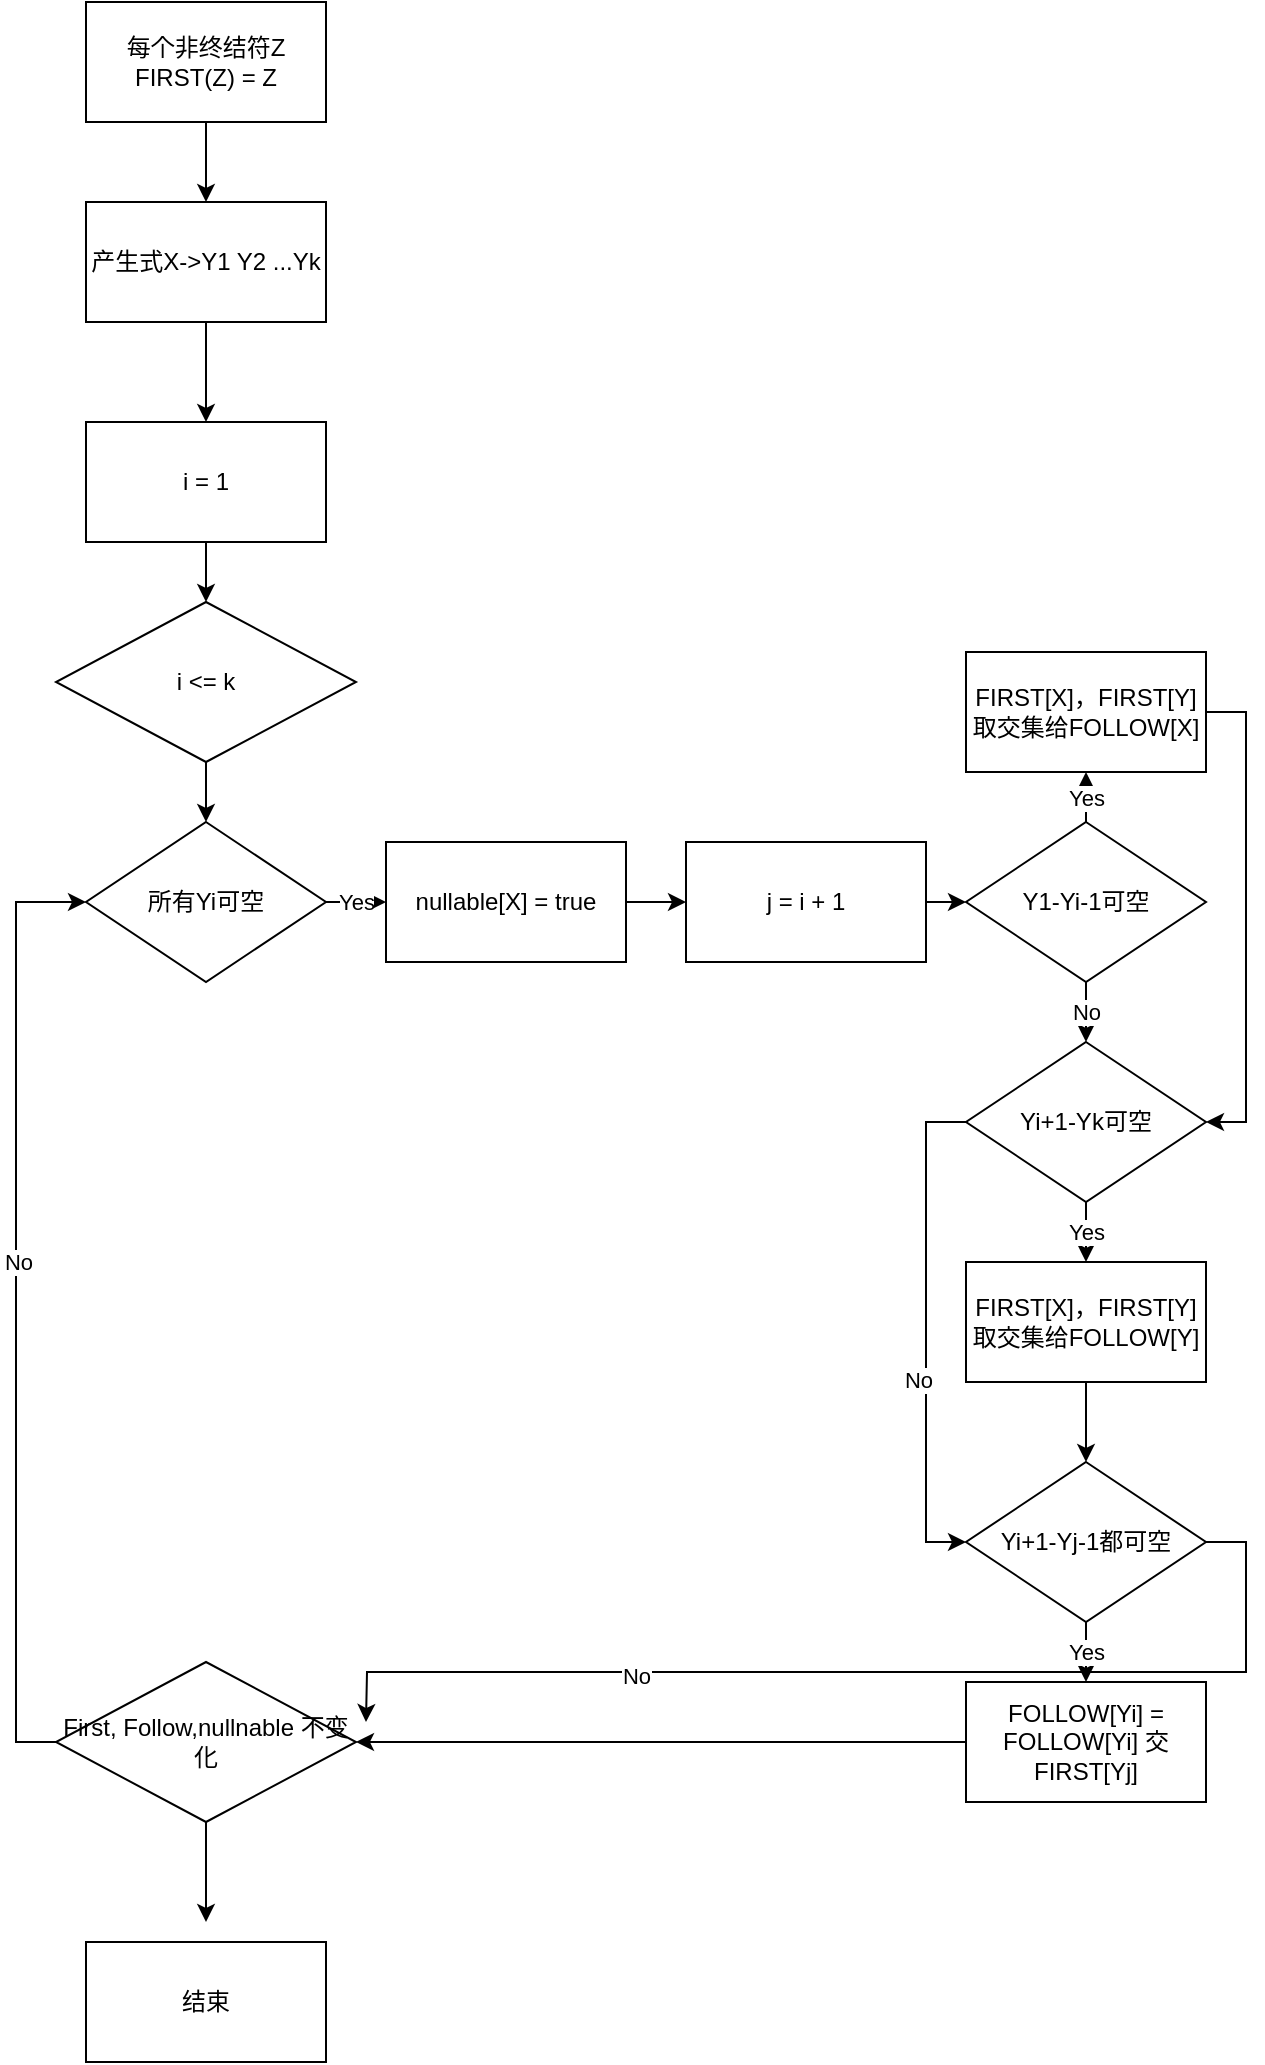 <mxfile version="21.3.2" type="github">
  <diagram name="第 1 页" id="Z9JZYcS3g_79CGS5Mm5E">
    <mxGraphModel dx="1363" dy="909" grid="1" gridSize="10" guides="1" tooltips="1" connect="1" arrows="1" fold="1" page="1" pageScale="1" pageWidth="827" pageHeight="1169" math="0" shadow="0">
      <root>
        <mxCell id="0" />
        <mxCell id="1" parent="0" />
        <mxCell id="q1fCY5YtH2oRBpEaW-7M-75" style="edgeStyle=orthogonalEdgeStyle;rounded=0;orthogonalLoop=1;jettySize=auto;html=1;exitX=0.5;exitY=1;exitDx=0;exitDy=0;entryX=0.5;entryY=0;entryDx=0;entryDy=0;" edge="1" parent="1" source="q1fCY5YtH2oRBpEaW-7M-38" target="q1fCY5YtH2oRBpEaW-7M-39">
          <mxGeometry relative="1" as="geometry" />
        </mxCell>
        <mxCell id="q1fCY5YtH2oRBpEaW-7M-38" value="每个非终结符Z&lt;br&gt;FIRST(Z) = Z" style="rounded=0;whiteSpace=wrap;html=1;" vertex="1" parent="1">
          <mxGeometry x="180" y="230" width="120" height="60" as="geometry" />
        </mxCell>
        <mxCell id="q1fCY5YtH2oRBpEaW-7M-77" style="edgeStyle=orthogonalEdgeStyle;rounded=0;orthogonalLoop=1;jettySize=auto;html=1;exitX=0.5;exitY=1;exitDx=0;exitDy=0;entryX=0.5;entryY=0;entryDx=0;entryDy=0;" edge="1" parent="1" source="q1fCY5YtH2oRBpEaW-7M-39" target="q1fCY5YtH2oRBpEaW-7M-40">
          <mxGeometry relative="1" as="geometry" />
        </mxCell>
        <mxCell id="q1fCY5YtH2oRBpEaW-7M-39" value="产生式X-&amp;gt;Y1 Y2 ...Yk" style="rounded=0;whiteSpace=wrap;html=1;" vertex="1" parent="1">
          <mxGeometry x="180" y="330" width="120" height="60" as="geometry" />
        </mxCell>
        <mxCell id="q1fCY5YtH2oRBpEaW-7M-78" style="edgeStyle=orthogonalEdgeStyle;rounded=0;orthogonalLoop=1;jettySize=auto;html=1;exitX=0.5;exitY=1;exitDx=0;exitDy=0;entryX=0.5;entryY=0;entryDx=0;entryDy=0;" edge="1" parent="1" source="q1fCY5YtH2oRBpEaW-7M-40" target="q1fCY5YtH2oRBpEaW-7M-41">
          <mxGeometry relative="1" as="geometry" />
        </mxCell>
        <mxCell id="q1fCY5YtH2oRBpEaW-7M-40" value="i = 1" style="rounded=0;whiteSpace=wrap;html=1;" vertex="1" parent="1">
          <mxGeometry x="180" y="440" width="120" height="60" as="geometry" />
        </mxCell>
        <mxCell id="q1fCY5YtH2oRBpEaW-7M-79" style="edgeStyle=orthogonalEdgeStyle;rounded=0;orthogonalLoop=1;jettySize=auto;html=1;exitX=0.5;exitY=1;exitDx=0;exitDy=0;entryX=0.5;entryY=0;entryDx=0;entryDy=0;" edge="1" parent="1" source="q1fCY5YtH2oRBpEaW-7M-41" target="q1fCY5YtH2oRBpEaW-7M-48">
          <mxGeometry relative="1" as="geometry" />
        </mxCell>
        <mxCell id="q1fCY5YtH2oRBpEaW-7M-41" value="i &amp;lt;= k" style="rhombus;whiteSpace=wrap;html=1;" vertex="1" parent="1">
          <mxGeometry x="165" y="530" width="150" height="80" as="geometry" />
        </mxCell>
        <mxCell id="q1fCY5YtH2oRBpEaW-7M-85" style="edgeStyle=orthogonalEdgeStyle;rounded=0;orthogonalLoop=1;jettySize=auto;html=1;exitX=0;exitY=0.5;exitDx=0;exitDy=0;entryX=0;entryY=0.5;entryDx=0;entryDy=0;" edge="1" parent="1" source="q1fCY5YtH2oRBpEaW-7M-46" target="q1fCY5YtH2oRBpEaW-7M-48">
          <mxGeometry relative="1" as="geometry" />
        </mxCell>
        <mxCell id="q1fCY5YtH2oRBpEaW-7M-86" value="No" style="edgeLabel;html=1;align=center;verticalAlign=middle;resizable=0;points=[];" vertex="1" connectable="0" parent="q1fCY5YtH2oRBpEaW-7M-85">
          <mxGeometry x="0.097" y="-1" relative="1" as="geometry">
            <mxPoint as="offset" />
          </mxGeometry>
        </mxCell>
        <mxCell id="q1fCY5YtH2oRBpEaW-7M-87" style="edgeStyle=orthogonalEdgeStyle;rounded=0;orthogonalLoop=1;jettySize=auto;html=1;exitX=0.5;exitY=1;exitDx=0;exitDy=0;" edge="1" parent="1" source="q1fCY5YtH2oRBpEaW-7M-46">
          <mxGeometry relative="1" as="geometry">
            <mxPoint x="240" y="1190" as="targetPoint" />
          </mxGeometry>
        </mxCell>
        <mxCell id="q1fCY5YtH2oRBpEaW-7M-46" value="First, Follow,nullnable 不变化" style="rhombus;whiteSpace=wrap;html=1;" vertex="1" parent="1">
          <mxGeometry x="165" y="1060" width="150" height="80" as="geometry" />
        </mxCell>
        <mxCell id="q1fCY5YtH2oRBpEaW-7M-50" value="Yes" style="edgeStyle=orthogonalEdgeStyle;rounded=0;orthogonalLoop=1;jettySize=auto;html=1;exitX=1;exitY=0.5;exitDx=0;exitDy=0;entryX=0;entryY=0.5;entryDx=0;entryDy=0;" edge="1" parent="1" source="q1fCY5YtH2oRBpEaW-7M-48" target="q1fCY5YtH2oRBpEaW-7M-49">
          <mxGeometry relative="1" as="geometry" />
        </mxCell>
        <mxCell id="q1fCY5YtH2oRBpEaW-7M-48" value="所有Yi可空" style="rhombus;whiteSpace=wrap;html=1;" vertex="1" parent="1">
          <mxGeometry x="180" y="640" width="120" height="80" as="geometry" />
        </mxCell>
        <mxCell id="q1fCY5YtH2oRBpEaW-7M-64" style="edgeStyle=orthogonalEdgeStyle;rounded=0;orthogonalLoop=1;jettySize=auto;html=1;exitX=1;exitY=0.5;exitDx=0;exitDy=0;entryX=0;entryY=0.5;entryDx=0;entryDy=0;" edge="1" parent="1" source="q1fCY5YtH2oRBpEaW-7M-49" target="q1fCY5YtH2oRBpEaW-7M-54">
          <mxGeometry relative="1" as="geometry" />
        </mxCell>
        <mxCell id="q1fCY5YtH2oRBpEaW-7M-49" value="nullable[X] = true" style="rounded=0;whiteSpace=wrap;html=1;" vertex="1" parent="1">
          <mxGeometry x="330" y="650" width="120" height="60" as="geometry" />
        </mxCell>
        <mxCell id="q1fCY5YtH2oRBpEaW-7M-63" style="edgeStyle=orthogonalEdgeStyle;rounded=0;orthogonalLoop=1;jettySize=auto;html=1;exitX=1;exitY=0.5;exitDx=0;exitDy=0;entryX=0;entryY=0.5;entryDx=0;entryDy=0;" edge="1" parent="1" source="q1fCY5YtH2oRBpEaW-7M-54" target="q1fCY5YtH2oRBpEaW-7M-56">
          <mxGeometry relative="1" as="geometry" />
        </mxCell>
        <mxCell id="q1fCY5YtH2oRBpEaW-7M-54" value="j = i + 1" style="rounded=0;whiteSpace=wrap;html=1;" vertex="1" parent="1">
          <mxGeometry x="480" y="650" width="120" height="60" as="geometry" />
        </mxCell>
        <mxCell id="q1fCY5YtH2oRBpEaW-7M-66" value="Yes" style="edgeStyle=orthogonalEdgeStyle;rounded=0;orthogonalLoop=1;jettySize=auto;html=1;exitX=0.5;exitY=1;exitDx=0;exitDy=0;entryX=0.5;entryY=0;entryDx=0;entryDy=0;" edge="1" parent="1" source="q1fCY5YtH2oRBpEaW-7M-55" target="q1fCY5YtH2oRBpEaW-7M-65">
          <mxGeometry relative="1" as="geometry" />
        </mxCell>
        <mxCell id="q1fCY5YtH2oRBpEaW-7M-71" style="edgeStyle=orthogonalEdgeStyle;rounded=0;orthogonalLoop=1;jettySize=auto;html=1;exitX=0;exitY=0.5;exitDx=0;exitDy=0;entryX=0;entryY=0.5;entryDx=0;entryDy=0;" edge="1" parent="1" source="q1fCY5YtH2oRBpEaW-7M-55" target="q1fCY5YtH2oRBpEaW-7M-69">
          <mxGeometry relative="1" as="geometry" />
        </mxCell>
        <mxCell id="q1fCY5YtH2oRBpEaW-7M-72" value="No" style="edgeLabel;html=1;align=center;verticalAlign=middle;resizable=0;points=[];" vertex="1" connectable="0" parent="q1fCY5YtH2oRBpEaW-7M-71">
          <mxGeometry x="0.191" y="-4" relative="1" as="geometry">
            <mxPoint as="offset" />
          </mxGeometry>
        </mxCell>
        <mxCell id="q1fCY5YtH2oRBpEaW-7M-55" value="Yi+1-Yk可空" style="rhombus;whiteSpace=wrap;html=1;" vertex="1" parent="1">
          <mxGeometry x="620" y="750" width="120" height="80" as="geometry" />
        </mxCell>
        <mxCell id="q1fCY5YtH2oRBpEaW-7M-60" value="Yes" style="edgeStyle=orthogonalEdgeStyle;rounded=0;orthogonalLoop=1;jettySize=auto;html=1;exitX=0.5;exitY=0;exitDx=0;exitDy=0;entryX=0.5;entryY=1;entryDx=0;entryDy=0;" edge="1" parent="1" source="q1fCY5YtH2oRBpEaW-7M-56" target="q1fCY5YtH2oRBpEaW-7M-57">
          <mxGeometry relative="1" as="geometry" />
        </mxCell>
        <mxCell id="q1fCY5YtH2oRBpEaW-7M-62" value="No" style="edgeStyle=orthogonalEdgeStyle;rounded=0;orthogonalLoop=1;jettySize=auto;html=1;exitX=0.5;exitY=1;exitDx=0;exitDy=0;entryX=0.5;entryY=0;entryDx=0;entryDy=0;" edge="1" parent="1" source="q1fCY5YtH2oRBpEaW-7M-56" target="q1fCY5YtH2oRBpEaW-7M-55">
          <mxGeometry relative="1" as="geometry" />
        </mxCell>
        <mxCell id="q1fCY5YtH2oRBpEaW-7M-56" value="Y1-Yi-1可空" style="rhombus;whiteSpace=wrap;html=1;" vertex="1" parent="1">
          <mxGeometry x="620" y="640" width="120" height="80" as="geometry" />
        </mxCell>
        <mxCell id="q1fCY5YtH2oRBpEaW-7M-61" style="edgeStyle=orthogonalEdgeStyle;rounded=0;orthogonalLoop=1;jettySize=auto;html=1;exitX=1;exitY=0.5;exitDx=0;exitDy=0;entryX=1;entryY=0.5;entryDx=0;entryDy=0;" edge="1" parent="1" source="q1fCY5YtH2oRBpEaW-7M-57" target="q1fCY5YtH2oRBpEaW-7M-55">
          <mxGeometry relative="1" as="geometry" />
        </mxCell>
        <mxCell id="q1fCY5YtH2oRBpEaW-7M-57" value="FIRST[X]，FIRST[Y]取交集给FOLLOW[X]" style="rounded=0;whiteSpace=wrap;html=1;" vertex="1" parent="1">
          <mxGeometry x="620" y="555" width="120" height="60" as="geometry" />
        </mxCell>
        <mxCell id="q1fCY5YtH2oRBpEaW-7M-70" style="edgeStyle=orthogonalEdgeStyle;rounded=0;orthogonalLoop=1;jettySize=auto;html=1;exitX=0.5;exitY=1;exitDx=0;exitDy=0;entryX=0.5;entryY=0;entryDx=0;entryDy=0;" edge="1" parent="1" source="q1fCY5YtH2oRBpEaW-7M-65" target="q1fCY5YtH2oRBpEaW-7M-69">
          <mxGeometry relative="1" as="geometry" />
        </mxCell>
        <mxCell id="q1fCY5YtH2oRBpEaW-7M-65" value="FIRST[X]，FIRST[Y]取交集给FOLLOW[Y]" style="rounded=0;whiteSpace=wrap;html=1;" vertex="1" parent="1">
          <mxGeometry x="620" y="860" width="120" height="60" as="geometry" />
        </mxCell>
        <mxCell id="q1fCY5YtH2oRBpEaW-7M-74" value="Yes" style="edgeStyle=orthogonalEdgeStyle;rounded=0;orthogonalLoop=1;jettySize=auto;html=1;exitX=0.5;exitY=1;exitDx=0;exitDy=0;entryX=0.5;entryY=0;entryDx=0;entryDy=0;" edge="1" parent="1" source="q1fCY5YtH2oRBpEaW-7M-69" target="q1fCY5YtH2oRBpEaW-7M-73">
          <mxGeometry relative="1" as="geometry" />
        </mxCell>
        <mxCell id="q1fCY5YtH2oRBpEaW-7M-90" style="edgeStyle=orthogonalEdgeStyle;rounded=0;orthogonalLoop=1;jettySize=auto;html=1;exitX=1;exitY=0.5;exitDx=0;exitDy=0;" edge="1" parent="1" source="q1fCY5YtH2oRBpEaW-7M-69">
          <mxGeometry relative="1" as="geometry">
            <mxPoint x="320" y="1090" as="targetPoint" />
          </mxGeometry>
        </mxCell>
        <mxCell id="q1fCY5YtH2oRBpEaW-7M-91" value="No" style="edgeLabel;html=1;align=center;verticalAlign=middle;resizable=0;points=[];" vertex="1" connectable="0" parent="q1fCY5YtH2oRBpEaW-7M-90">
          <mxGeometry x="0.419" y="2" relative="1" as="geometry">
            <mxPoint as="offset" />
          </mxGeometry>
        </mxCell>
        <mxCell id="q1fCY5YtH2oRBpEaW-7M-69" value="Yi+1-Yj-1都可空" style="rhombus;whiteSpace=wrap;html=1;" vertex="1" parent="1">
          <mxGeometry x="620" y="960" width="120" height="80" as="geometry" />
        </mxCell>
        <mxCell id="q1fCY5YtH2oRBpEaW-7M-81" style="edgeStyle=orthogonalEdgeStyle;rounded=0;orthogonalLoop=1;jettySize=auto;html=1;exitX=0;exitY=0.5;exitDx=0;exitDy=0;entryX=1;entryY=0.5;entryDx=0;entryDy=0;" edge="1" parent="1" source="q1fCY5YtH2oRBpEaW-7M-73" target="q1fCY5YtH2oRBpEaW-7M-46">
          <mxGeometry relative="1" as="geometry" />
        </mxCell>
        <mxCell id="q1fCY5YtH2oRBpEaW-7M-73" value="FOLLOW[Yi] = FOLLOW[Yi] 交 FIRST[Yj]" style="rounded=0;whiteSpace=wrap;html=1;" vertex="1" parent="1">
          <mxGeometry x="620" y="1070" width="120" height="60" as="geometry" />
        </mxCell>
        <mxCell id="q1fCY5YtH2oRBpEaW-7M-88" value="结束" style="rounded=0;whiteSpace=wrap;html=1;" vertex="1" parent="1">
          <mxGeometry x="180" y="1200" width="120" height="60" as="geometry" />
        </mxCell>
      </root>
    </mxGraphModel>
  </diagram>
</mxfile>
